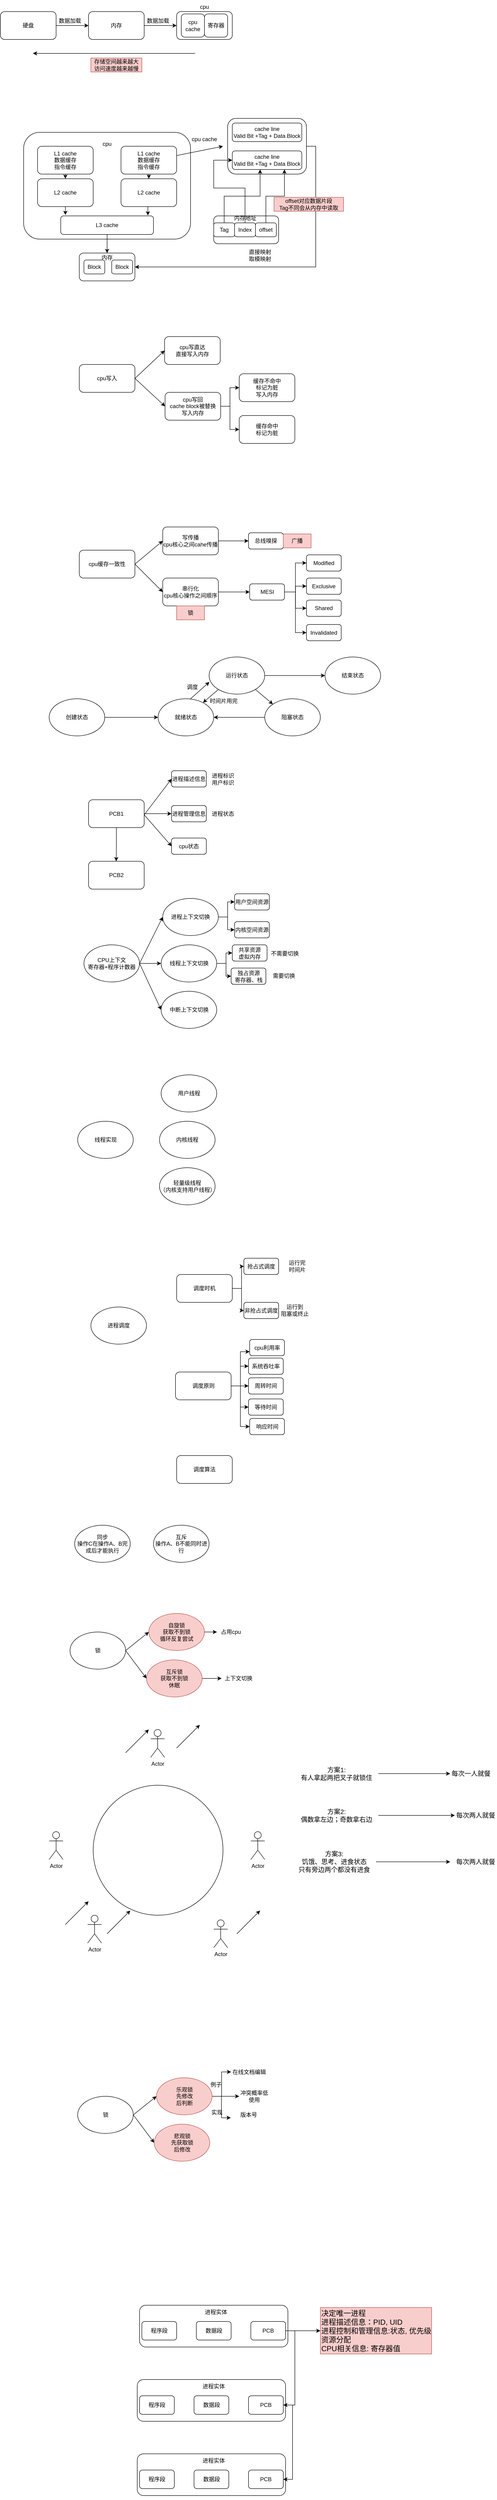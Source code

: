 <mxfile version="24.0.2" type="github">
  <diagram name="第 1 页" id="6GhYlpOtdUbrr685tgYN">
    <mxGraphModel dx="1026" dy="567" grid="1" gridSize="10" guides="1" tooltips="1" connect="1" arrows="1" fold="1" page="1" pageScale="1" pageWidth="827" pageHeight="1169" math="0" shadow="0">
      <root>
        <mxCell id="0" />
        <mxCell id="1" parent="0" />
        <mxCell id="o6KGrHuKZrv0jcu_rj-v-7" style="edgeStyle=orthogonalEdgeStyle;rounded=0;orthogonalLoop=1;jettySize=auto;html=1;exitX=1;exitY=0.5;exitDx=0;exitDy=0;" parent="1" source="o6KGrHuKZrv0jcu_rj-v-1" target="o6KGrHuKZrv0jcu_rj-v-2" edge="1">
          <mxGeometry relative="1" as="geometry" />
        </mxCell>
        <mxCell id="o6KGrHuKZrv0jcu_rj-v-1" value="硬盘" style="rounded=1;whiteSpace=wrap;html=1;" parent="1" vertex="1">
          <mxGeometry x="60" y="70" width="120" height="60" as="geometry" />
        </mxCell>
        <mxCell id="o6KGrHuKZrv0jcu_rj-v-9" style="edgeStyle=orthogonalEdgeStyle;rounded=0;orthogonalLoop=1;jettySize=auto;html=1;exitX=1;exitY=0.5;exitDx=0;exitDy=0;entryX=0;entryY=0.5;entryDx=0;entryDy=0;" parent="1" source="o6KGrHuKZrv0jcu_rj-v-2" target="o6KGrHuKZrv0jcu_rj-v-3" edge="1">
          <mxGeometry relative="1" as="geometry" />
        </mxCell>
        <mxCell id="o6KGrHuKZrv0jcu_rj-v-2" value="内存" style="rounded=1;whiteSpace=wrap;html=1;" parent="1" vertex="1">
          <mxGeometry x="250" y="70" width="120" height="60" as="geometry" />
        </mxCell>
        <mxCell id="o6KGrHuKZrv0jcu_rj-v-3" value="" style="rounded=1;whiteSpace=wrap;html=1;" parent="1" vertex="1">
          <mxGeometry x="440" y="70" width="120" height="60" as="geometry" />
        </mxCell>
        <mxCell id="o6KGrHuKZrv0jcu_rj-v-4" value="cpu&lt;br&gt;cache" style="rounded=1;whiteSpace=wrap;html=1;" parent="1" vertex="1">
          <mxGeometry x="450" y="75" width="50" height="50" as="geometry" />
        </mxCell>
        <mxCell id="o6KGrHuKZrv0jcu_rj-v-5" value="寄存器" style="rounded=1;whiteSpace=wrap;html=1;" parent="1" vertex="1">
          <mxGeometry x="500" y="75" width="50" height="50" as="geometry" />
        </mxCell>
        <mxCell id="o6KGrHuKZrv0jcu_rj-v-6" value="cpu" style="text;html=1;align=center;verticalAlign=middle;whiteSpace=wrap;rounded=0;" parent="1" vertex="1">
          <mxGeometry x="470" y="45" width="60" height="30" as="geometry" />
        </mxCell>
        <mxCell id="o6KGrHuKZrv0jcu_rj-v-8" value="数据加载" style="text;html=1;align=center;verticalAlign=middle;whiteSpace=wrap;rounded=0;" parent="1" vertex="1">
          <mxGeometry x="180" y="75" width="60" height="30" as="geometry" />
        </mxCell>
        <mxCell id="o6KGrHuKZrv0jcu_rj-v-10" value="数据加载" style="text;html=1;align=center;verticalAlign=middle;whiteSpace=wrap;rounded=0;" parent="1" vertex="1">
          <mxGeometry x="370" y="75" width="60" height="30" as="geometry" />
        </mxCell>
        <mxCell id="o6KGrHuKZrv0jcu_rj-v-13" value="" style="endArrow=classic;html=1;rounded=0;" parent="1" edge="1">
          <mxGeometry width="50" height="50" relative="1" as="geometry">
            <mxPoint x="480" y="160" as="sourcePoint" />
            <mxPoint x="130" y="160" as="targetPoint" />
          </mxGeometry>
        </mxCell>
        <mxCell id="o6KGrHuKZrv0jcu_rj-v-14" value="存储空间越来越大&lt;br&gt;访问速度越来越慢" style="text;html=1;align=center;verticalAlign=middle;whiteSpace=wrap;rounded=0;fillColor=#f8cecc;strokeColor=#b85450;" parent="1" vertex="1">
          <mxGeometry x="255" y="170" width="110" height="30" as="geometry" />
        </mxCell>
        <mxCell id="o6KGrHuKZrv0jcu_rj-v-15" value="" style="rounded=1;whiteSpace=wrap;html=1;" parent="1" vertex="1">
          <mxGeometry x="110" y="330" width="360" height="230" as="geometry" />
        </mxCell>
        <mxCell id="o6KGrHuKZrv0jcu_rj-v-21" style="edgeStyle=orthogonalEdgeStyle;rounded=0;orthogonalLoop=1;jettySize=auto;html=1;exitX=0.5;exitY=1;exitDx=0;exitDy=0;entryX=0.5;entryY=0;entryDx=0;entryDy=0;" parent="1" source="o6KGrHuKZrv0jcu_rj-v-16" target="o6KGrHuKZrv0jcu_rj-v-18" edge="1">
          <mxGeometry relative="1" as="geometry" />
        </mxCell>
        <mxCell id="o6KGrHuKZrv0jcu_rj-v-16" value="L1 cache&lt;br&gt;数据缓存&lt;br&gt;指令缓存" style="rounded=1;whiteSpace=wrap;html=1;" parent="1" vertex="1">
          <mxGeometry x="140" y="360" width="120" height="60" as="geometry" />
        </mxCell>
        <mxCell id="o6KGrHuKZrv0jcu_rj-v-22" style="edgeStyle=orthogonalEdgeStyle;rounded=0;orthogonalLoop=1;jettySize=auto;html=1;exitX=0.5;exitY=1;exitDx=0;exitDy=0;entryX=0.5;entryY=0;entryDx=0;entryDy=0;" parent="1" source="o6KGrHuKZrv0jcu_rj-v-17" target="o6KGrHuKZrv0jcu_rj-v-19" edge="1">
          <mxGeometry relative="1" as="geometry" />
        </mxCell>
        <mxCell id="o6KGrHuKZrv0jcu_rj-v-17" value="L1 cache&lt;br&gt;数据缓存&lt;br&gt;指令缓存" style="rounded=1;whiteSpace=wrap;html=1;" parent="1" vertex="1">
          <mxGeometry x="320" y="360" width="120" height="60" as="geometry" />
        </mxCell>
        <mxCell id="o6KGrHuKZrv0jcu_rj-v-18" value="L2 cache" style="rounded=1;whiteSpace=wrap;html=1;" parent="1" vertex="1">
          <mxGeometry x="140" y="430" width="120" height="60" as="geometry" />
        </mxCell>
        <mxCell id="o6KGrHuKZrv0jcu_rj-v-19" value="L2 cache" style="rounded=1;whiteSpace=wrap;html=1;" parent="1" vertex="1">
          <mxGeometry x="320" y="430" width="120" height="60" as="geometry" />
        </mxCell>
        <mxCell id="o6KGrHuKZrv0jcu_rj-v-32" style="edgeStyle=orthogonalEdgeStyle;rounded=0;orthogonalLoop=1;jettySize=auto;html=1;exitX=0.5;exitY=1;exitDx=0;exitDy=0;" parent="1" source="o6KGrHuKZrv0jcu_rj-v-20" edge="1">
          <mxGeometry relative="1" as="geometry">
            <mxPoint x="290" y="590" as="targetPoint" />
          </mxGeometry>
        </mxCell>
        <mxCell id="o6KGrHuKZrv0jcu_rj-v-20" value="L3 cache" style="rounded=1;whiteSpace=wrap;html=1;" parent="1" vertex="1">
          <mxGeometry x="190" y="510" width="200" height="40" as="geometry" />
        </mxCell>
        <mxCell id="o6KGrHuKZrv0jcu_rj-v-24" style="edgeStyle=orthogonalEdgeStyle;rounded=0;orthogonalLoop=1;jettySize=auto;html=1;exitX=0.5;exitY=1;exitDx=0;exitDy=0;entryX=0.05;entryY=-0.05;entryDx=0;entryDy=0;entryPerimeter=0;" parent="1" source="o6KGrHuKZrv0jcu_rj-v-18" target="o6KGrHuKZrv0jcu_rj-v-20" edge="1">
          <mxGeometry relative="1" as="geometry" />
        </mxCell>
        <mxCell id="o6KGrHuKZrv0jcu_rj-v-31" style="edgeStyle=orthogonalEdgeStyle;rounded=0;orthogonalLoop=1;jettySize=auto;html=1;exitX=0.5;exitY=1;exitDx=0;exitDy=0;entryX=0.94;entryY=-0.025;entryDx=0;entryDy=0;entryPerimeter=0;" parent="1" source="o6KGrHuKZrv0jcu_rj-v-19" target="o6KGrHuKZrv0jcu_rj-v-20" edge="1">
          <mxGeometry relative="1" as="geometry" />
        </mxCell>
        <mxCell id="o6KGrHuKZrv0jcu_rj-v-33" value="" style="rounded=1;whiteSpace=wrap;html=1;" parent="1" vertex="1">
          <mxGeometry x="230" y="590" width="120" height="60" as="geometry" />
        </mxCell>
        <mxCell id="o6KGrHuKZrv0jcu_rj-v-34" value="cpu" style="text;html=1;align=center;verticalAlign=middle;whiteSpace=wrap;rounded=0;" parent="1" vertex="1">
          <mxGeometry x="260" y="340" width="60" height="30" as="geometry" />
        </mxCell>
        <mxCell id="o6KGrHuKZrv0jcu_rj-v-40" style="edgeStyle=orthogonalEdgeStyle;rounded=0;orthogonalLoop=1;jettySize=auto;html=1;exitX=1;exitY=0.5;exitDx=0;exitDy=0;entryX=1;entryY=0.5;entryDx=0;entryDy=0;" parent="1" source="o6KGrHuKZrv0jcu_rj-v-35" target="o6KGrHuKZrv0jcu_rj-v-33" edge="1">
          <mxGeometry relative="1" as="geometry" />
        </mxCell>
        <mxCell id="o6KGrHuKZrv0jcu_rj-v-35" value="" style="rounded=1;whiteSpace=wrap;html=1;" parent="1" vertex="1">
          <mxGeometry x="550" y="300" width="170" height="120" as="geometry" />
        </mxCell>
        <mxCell id="o6KGrHuKZrv0jcu_rj-v-36" value="cache line&lt;br&gt;Valid Bit +Tag + Data Block" style="rounded=1;whiteSpace=wrap;html=1;" parent="1" vertex="1">
          <mxGeometry x="560" y="310" width="150" height="40" as="geometry" />
        </mxCell>
        <mxCell id="o6KGrHuKZrv0jcu_rj-v-38" value="" style="endArrow=classic;html=1;rounded=0;" parent="1" edge="1">
          <mxGeometry width="50" height="50" relative="1" as="geometry">
            <mxPoint x="440" y="380" as="sourcePoint" />
            <mxPoint x="540" y="360" as="targetPoint" />
          </mxGeometry>
        </mxCell>
        <mxCell id="o6KGrHuKZrv0jcu_rj-v-39" value="cpu cache" style="text;html=1;align=center;verticalAlign=middle;whiteSpace=wrap;rounded=0;" parent="1" vertex="1">
          <mxGeometry x="470" y="330" width="60" height="30" as="geometry" />
        </mxCell>
        <mxCell id="o6KGrHuKZrv0jcu_rj-v-41" value="直接映射&lt;br&gt;取模映射" style="text;html=1;align=center;verticalAlign=middle;whiteSpace=wrap;rounded=0;" parent="1" vertex="1">
          <mxGeometry x="590" y="580" width="60" height="30" as="geometry" />
        </mxCell>
        <mxCell id="o6KGrHuKZrv0jcu_rj-v-42" value="Block" style="rounded=1;whiteSpace=wrap;html=1;" parent="1" vertex="1">
          <mxGeometry x="240" y="605" width="45" height="30" as="geometry" />
        </mxCell>
        <mxCell id="o6KGrHuKZrv0jcu_rj-v-43" value="Block" style="rounded=1;whiteSpace=wrap;html=1;" parent="1" vertex="1">
          <mxGeometry x="300" y="605" width="45" height="30" as="geometry" />
        </mxCell>
        <mxCell id="o6KGrHuKZrv0jcu_rj-v-44" value="cache line&lt;br&gt;Valid Bit +Tag + Data Block" style="rounded=1;whiteSpace=wrap;html=1;" parent="1" vertex="1">
          <mxGeometry x="560" y="370" width="150" height="40" as="geometry" />
        </mxCell>
        <mxCell id="o6KGrHuKZrv0jcu_rj-v-45" value="" style="rounded=1;whiteSpace=wrap;html=1;" parent="1" vertex="1">
          <mxGeometry x="520" y="510" width="140" height="60" as="geometry" />
        </mxCell>
        <mxCell id="o6KGrHuKZrv0jcu_rj-v-46" value="Tag" style="rounded=1;whiteSpace=wrap;html=1;" parent="1" vertex="1">
          <mxGeometry x="520" y="525" width="45" height="30" as="geometry" />
        </mxCell>
        <mxCell id="o6KGrHuKZrv0jcu_rj-v-51" style="edgeStyle=orthogonalEdgeStyle;rounded=0;orthogonalLoop=1;jettySize=auto;html=1;exitX=0.5;exitY=0;exitDx=0;exitDy=0;entryX=0;entryY=0.5;entryDx=0;entryDy=0;" parent="1" source="o6KGrHuKZrv0jcu_rj-v-47" target="o6KGrHuKZrv0jcu_rj-v-44" edge="1">
          <mxGeometry relative="1" as="geometry">
            <Array as="points">
              <mxPoint x="588" y="450" />
              <mxPoint x="520" y="450" />
              <mxPoint x="520" y="390" />
            </Array>
          </mxGeometry>
        </mxCell>
        <mxCell id="o6KGrHuKZrv0jcu_rj-v-47" value="Index" style="rounded=1;whiteSpace=wrap;html=1;" parent="1" vertex="1">
          <mxGeometry x="565" y="525" width="45" height="30" as="geometry" />
        </mxCell>
        <mxCell id="o6KGrHuKZrv0jcu_rj-v-52" style="edgeStyle=orthogonalEdgeStyle;rounded=0;orthogonalLoop=1;jettySize=auto;html=1;exitX=0.5;exitY=0;exitDx=0;exitDy=0;entryX=0.75;entryY=1;entryDx=0;entryDy=0;" parent="1" source="o6KGrHuKZrv0jcu_rj-v-48" target="o6KGrHuKZrv0jcu_rj-v-44" edge="1">
          <mxGeometry relative="1" as="geometry" />
        </mxCell>
        <mxCell id="o6KGrHuKZrv0jcu_rj-v-48" value="offset" style="rounded=1;whiteSpace=wrap;html=1;" parent="1" vertex="1">
          <mxGeometry x="610" y="525" width="45" height="30" as="geometry" />
        </mxCell>
        <mxCell id="o6KGrHuKZrv0jcu_rj-v-50" style="edgeStyle=orthogonalEdgeStyle;rounded=0;orthogonalLoop=1;jettySize=auto;html=1;exitX=0.5;exitY=0;exitDx=0;exitDy=0;entryX=0.4;entryY=1;entryDx=0;entryDy=0;entryPerimeter=0;" parent="1" source="o6KGrHuKZrv0jcu_rj-v-46" target="o6KGrHuKZrv0jcu_rj-v-44" edge="1">
          <mxGeometry relative="1" as="geometry" />
        </mxCell>
        <mxCell id="o6KGrHuKZrv0jcu_rj-v-54" value="offset对应数据片段&lt;br&gt;Tag不同会从内存中读取" style="text;html=1;align=center;verticalAlign=middle;whiteSpace=wrap;rounded=0;fillColor=#f8cecc;strokeColor=#b85450;" parent="1" vertex="1">
          <mxGeometry x="650" y="470" width="150" height="30" as="geometry" />
        </mxCell>
        <mxCell id="o6KGrHuKZrv0jcu_rj-v-55" value="内存" style="text;html=1;align=center;verticalAlign=middle;whiteSpace=wrap;rounded=0;" parent="1" vertex="1">
          <mxGeometry x="260" y="585" width="60" height="30" as="geometry" />
        </mxCell>
        <mxCell id="o6KGrHuKZrv0jcu_rj-v-56" value="内存地址" style="text;html=1;align=center;verticalAlign=middle;whiteSpace=wrap;rounded=0;" parent="1" vertex="1">
          <mxGeometry x="557.5" y="500" width="60" height="30" as="geometry" />
        </mxCell>
        <mxCell id="o6KGrHuKZrv0jcu_rj-v-58" value="cpu写入" style="rounded=1;whiteSpace=wrap;html=1;" parent="1" vertex="1">
          <mxGeometry x="230" y="830" width="120" height="60" as="geometry" />
        </mxCell>
        <mxCell id="o6KGrHuKZrv0jcu_rj-v-59" value="cpu写直达&lt;br&gt;直接写入内存" style="rounded=1;whiteSpace=wrap;html=1;" parent="1" vertex="1">
          <mxGeometry x="414" y="770" width="120" height="60" as="geometry" />
        </mxCell>
        <mxCell id="o6KGrHuKZrv0jcu_rj-v-66" style="edgeStyle=orthogonalEdgeStyle;rounded=0;orthogonalLoop=1;jettySize=auto;html=1;exitX=1;exitY=0.5;exitDx=0;exitDy=0;entryX=0;entryY=0.5;entryDx=0;entryDy=0;" parent="1" source="o6KGrHuKZrv0jcu_rj-v-60" target="o6KGrHuKZrv0jcu_rj-v-61" edge="1">
          <mxGeometry relative="1" as="geometry" />
        </mxCell>
        <mxCell id="o6KGrHuKZrv0jcu_rj-v-67" style="edgeStyle=orthogonalEdgeStyle;rounded=0;orthogonalLoop=1;jettySize=auto;html=1;exitX=1;exitY=0.5;exitDx=0;exitDy=0;entryX=0;entryY=0.5;entryDx=0;entryDy=0;" parent="1" source="o6KGrHuKZrv0jcu_rj-v-60" target="o6KGrHuKZrv0jcu_rj-v-62" edge="1">
          <mxGeometry relative="1" as="geometry" />
        </mxCell>
        <mxCell id="o6KGrHuKZrv0jcu_rj-v-60" value="cpu写回&lt;br&gt;cache block被替换&lt;br&gt;写入内存" style="rounded=1;whiteSpace=wrap;html=1;" parent="1" vertex="1">
          <mxGeometry x="415" y="890" width="120" height="60" as="geometry" />
        </mxCell>
        <mxCell id="o6KGrHuKZrv0jcu_rj-v-61" value="缓存不命中&lt;br&gt;标记为脏&lt;br&gt;写入内存" style="rounded=1;whiteSpace=wrap;html=1;" parent="1" vertex="1">
          <mxGeometry x="575" y="850" width="120" height="60" as="geometry" />
        </mxCell>
        <mxCell id="o6KGrHuKZrv0jcu_rj-v-62" value="缓存命中&lt;br&gt;标记为脏" style="rounded=1;whiteSpace=wrap;html=1;" parent="1" vertex="1">
          <mxGeometry x="575" y="940" width="120" height="60" as="geometry" />
        </mxCell>
        <mxCell id="o6KGrHuKZrv0jcu_rj-v-64" value="" style="endArrow=classic;html=1;rounded=0;entryX=0;entryY=0.5;entryDx=0;entryDy=0;" parent="1" target="o6KGrHuKZrv0jcu_rj-v-59" edge="1">
          <mxGeometry width="50" height="50" relative="1" as="geometry">
            <mxPoint x="350" y="860" as="sourcePoint" />
            <mxPoint x="400" y="810" as="targetPoint" />
          </mxGeometry>
        </mxCell>
        <mxCell id="o6KGrHuKZrv0jcu_rj-v-65" value="" style="endArrow=classic;html=1;rounded=0;entryX=0;entryY=0.5;entryDx=0;entryDy=0;" parent="1" target="o6KGrHuKZrv0jcu_rj-v-60" edge="1">
          <mxGeometry width="50" height="50" relative="1" as="geometry">
            <mxPoint x="350" y="860" as="sourcePoint" />
            <mxPoint x="400" y="810" as="targetPoint" />
          </mxGeometry>
        </mxCell>
        <mxCell id="o6KGrHuKZrv0jcu_rj-v-68" value="cpu缓存一致性" style="rounded=1;whiteSpace=wrap;html=1;" parent="1" vertex="1">
          <mxGeometry x="230" y="1230" width="120" height="60" as="geometry" />
        </mxCell>
        <mxCell id="o6KGrHuKZrv0jcu_rj-v-75" style="edgeStyle=orthogonalEdgeStyle;rounded=0;orthogonalLoop=1;jettySize=auto;html=1;exitX=1;exitY=0.5;exitDx=0;exitDy=0;entryX=0;entryY=0.5;entryDx=0;entryDy=0;" parent="1" source="o6KGrHuKZrv0jcu_rj-v-69" target="o6KGrHuKZrv0jcu_rj-v-74" edge="1">
          <mxGeometry relative="1" as="geometry" />
        </mxCell>
        <mxCell id="o6KGrHuKZrv0jcu_rj-v-69" value="写传播&lt;br&gt;cpu核心之间cahe传播" style="rounded=1;whiteSpace=wrap;html=1;" parent="1" vertex="1">
          <mxGeometry x="410" y="1180" width="120" height="60" as="geometry" />
        </mxCell>
        <mxCell id="o6KGrHuKZrv0jcu_rj-v-82" style="edgeStyle=orthogonalEdgeStyle;rounded=0;orthogonalLoop=1;jettySize=auto;html=1;exitX=1;exitY=0.5;exitDx=0;exitDy=0;" parent="1" source="o6KGrHuKZrv0jcu_rj-v-70" target="o6KGrHuKZrv0jcu_rj-v-77" edge="1">
          <mxGeometry relative="1" as="geometry" />
        </mxCell>
        <mxCell id="o6KGrHuKZrv0jcu_rj-v-70" value="串行化&lt;br&gt;cpu核心操作之间顺序" style="rounded=1;whiteSpace=wrap;html=1;" parent="1" vertex="1">
          <mxGeometry x="410" y="1290" width="120" height="60" as="geometry" />
        </mxCell>
        <mxCell id="o6KGrHuKZrv0jcu_rj-v-71" value="锁" style="text;html=1;align=center;verticalAlign=middle;whiteSpace=wrap;rounded=0;fillColor=#f8cecc;strokeColor=#b85450;" parent="1" vertex="1">
          <mxGeometry x="440" y="1350" width="60" height="30" as="geometry" />
        </mxCell>
        <mxCell id="o6KGrHuKZrv0jcu_rj-v-72" value="" style="endArrow=classic;html=1;rounded=0;entryX=0;entryY=0.5;entryDx=0;entryDy=0;" parent="1" target="o6KGrHuKZrv0jcu_rj-v-69" edge="1">
          <mxGeometry width="50" height="50" relative="1" as="geometry">
            <mxPoint x="350" y="1260" as="sourcePoint" />
            <mxPoint x="400" y="1210" as="targetPoint" />
          </mxGeometry>
        </mxCell>
        <mxCell id="o6KGrHuKZrv0jcu_rj-v-73" value="" style="endArrow=classic;html=1;rounded=0;entryX=0;entryY=0.5;entryDx=0;entryDy=0;" parent="1" target="o6KGrHuKZrv0jcu_rj-v-70" edge="1">
          <mxGeometry width="50" height="50" relative="1" as="geometry">
            <mxPoint x="350" y="1260" as="sourcePoint" />
            <mxPoint x="400" y="1210" as="targetPoint" />
          </mxGeometry>
        </mxCell>
        <mxCell id="o6KGrHuKZrv0jcu_rj-v-74" value="总线嗅探" style="rounded=1;whiteSpace=wrap;html=1;" parent="1" vertex="1">
          <mxGeometry x="595" y="1192.5" width="75" height="35" as="geometry" />
        </mxCell>
        <mxCell id="o6KGrHuKZrv0jcu_rj-v-76" value="广播" style="text;html=1;align=center;verticalAlign=middle;whiteSpace=wrap;rounded=0;fillColor=#f8cecc;strokeColor=#b85450;" parent="1" vertex="1">
          <mxGeometry x="670" y="1195" width="60" height="30" as="geometry" />
        </mxCell>
        <mxCell id="o6KGrHuKZrv0jcu_rj-v-84" style="edgeStyle=orthogonalEdgeStyle;rounded=0;orthogonalLoop=1;jettySize=auto;html=1;exitX=1;exitY=0.5;exitDx=0;exitDy=0;entryX=0;entryY=0.5;entryDx=0;entryDy=0;" parent="1" source="o6KGrHuKZrv0jcu_rj-v-77" target="o6KGrHuKZrv0jcu_rj-v-78" edge="1">
          <mxGeometry relative="1" as="geometry" />
        </mxCell>
        <mxCell id="o6KGrHuKZrv0jcu_rj-v-85" style="edgeStyle=orthogonalEdgeStyle;rounded=0;orthogonalLoop=1;jettySize=auto;html=1;exitX=1;exitY=0.5;exitDx=0;exitDy=0;entryX=0;entryY=0.5;entryDx=0;entryDy=0;" parent="1" source="o6KGrHuKZrv0jcu_rj-v-77" target="o6KGrHuKZrv0jcu_rj-v-79" edge="1">
          <mxGeometry relative="1" as="geometry" />
        </mxCell>
        <mxCell id="o6KGrHuKZrv0jcu_rj-v-86" style="edgeStyle=orthogonalEdgeStyle;rounded=0;orthogonalLoop=1;jettySize=auto;html=1;exitX=1;exitY=0.5;exitDx=0;exitDy=0;entryX=0;entryY=0.5;entryDx=0;entryDy=0;" parent="1" source="o6KGrHuKZrv0jcu_rj-v-77" target="o6KGrHuKZrv0jcu_rj-v-80" edge="1">
          <mxGeometry relative="1" as="geometry" />
        </mxCell>
        <mxCell id="o6KGrHuKZrv0jcu_rj-v-87" style="edgeStyle=orthogonalEdgeStyle;rounded=0;orthogonalLoop=1;jettySize=auto;html=1;exitX=1;exitY=0.5;exitDx=0;exitDy=0;entryX=0;entryY=0.5;entryDx=0;entryDy=0;" parent="1" source="o6KGrHuKZrv0jcu_rj-v-77" target="o6KGrHuKZrv0jcu_rj-v-81" edge="1">
          <mxGeometry relative="1" as="geometry" />
        </mxCell>
        <mxCell id="o6KGrHuKZrv0jcu_rj-v-77" value="MESI" style="rounded=1;whiteSpace=wrap;html=1;" parent="1" vertex="1">
          <mxGeometry x="597.5" y="1302.5" width="75" height="35" as="geometry" />
        </mxCell>
        <mxCell id="o6KGrHuKZrv0jcu_rj-v-78" value="Modified" style="rounded=1;whiteSpace=wrap;html=1;" parent="1" vertex="1">
          <mxGeometry x="720" y="1240" width="75" height="35" as="geometry" />
        </mxCell>
        <mxCell id="o6KGrHuKZrv0jcu_rj-v-79" value="Exclusive" style="rounded=1;whiteSpace=wrap;html=1;" parent="1" vertex="1">
          <mxGeometry x="720" y="1290" width="75" height="35" as="geometry" />
        </mxCell>
        <mxCell id="o6KGrHuKZrv0jcu_rj-v-80" value="Shared" style="rounded=1;whiteSpace=wrap;html=1;" parent="1" vertex="1">
          <mxGeometry x="720" y="1337.5" width="75" height="35" as="geometry" />
        </mxCell>
        <mxCell id="o6KGrHuKZrv0jcu_rj-v-81" value="Invalidated" style="rounded=1;whiteSpace=wrap;html=1;" parent="1" vertex="1">
          <mxGeometry x="720" y="1390" width="75" height="35" as="geometry" />
        </mxCell>
        <mxCell id="jWXF_K_YXhLRbaKMQJTX-6" style="edgeStyle=orthogonalEdgeStyle;rounded=0;orthogonalLoop=1;jettySize=auto;html=1;exitX=1;exitY=0.5;exitDx=0;exitDy=0;entryX=0;entryY=0.5;entryDx=0;entryDy=0;" parent="1" source="jWXF_K_YXhLRbaKMQJTX-1" target="jWXF_K_YXhLRbaKMQJTX-2" edge="1">
          <mxGeometry relative="1" as="geometry" />
        </mxCell>
        <mxCell id="jWXF_K_YXhLRbaKMQJTX-1" value="创建状态" style="ellipse;whiteSpace=wrap;html=1;" parent="1" vertex="1">
          <mxGeometry x="165" y="1550" width="120" height="80" as="geometry" />
        </mxCell>
        <mxCell id="jWXF_K_YXhLRbaKMQJTX-2" value="就绪状态" style="ellipse;whiteSpace=wrap;html=1;" parent="1" vertex="1">
          <mxGeometry x="400" y="1550" width="120" height="80" as="geometry" />
        </mxCell>
        <mxCell id="jWXF_K_YXhLRbaKMQJTX-14" style="edgeStyle=orthogonalEdgeStyle;rounded=0;orthogonalLoop=1;jettySize=auto;html=1;exitX=1;exitY=0.5;exitDx=0;exitDy=0;" parent="1" source="jWXF_K_YXhLRbaKMQJTX-3" target="jWXF_K_YXhLRbaKMQJTX-5" edge="1">
          <mxGeometry relative="1" as="geometry" />
        </mxCell>
        <mxCell id="jWXF_K_YXhLRbaKMQJTX-3" value="运行状态" style="ellipse;whiteSpace=wrap;html=1;" parent="1" vertex="1">
          <mxGeometry x="510" y="1460" width="120" height="80" as="geometry" />
        </mxCell>
        <mxCell id="jWXF_K_YXhLRbaKMQJTX-4" value="阻塞状态" style="ellipse;whiteSpace=wrap;html=1;" parent="1" vertex="1">
          <mxGeometry x="630" y="1550" width="120" height="80" as="geometry" />
        </mxCell>
        <mxCell id="jWXF_K_YXhLRbaKMQJTX-5" value="结束状态" style="ellipse;whiteSpace=wrap;html=1;" parent="1" vertex="1">
          <mxGeometry x="760" y="1460" width="120" height="80" as="geometry" />
        </mxCell>
        <mxCell id="jWXF_K_YXhLRbaKMQJTX-7" value="" style="endArrow=classic;html=1;rounded=0;entryX=0.005;entryY=0.674;entryDx=0;entryDy=0;entryPerimeter=0;" parent="1" target="jWXF_K_YXhLRbaKMQJTX-3" edge="1">
          <mxGeometry width="50" height="50" relative="1" as="geometry">
            <mxPoint x="470" y="1550" as="sourcePoint" />
            <mxPoint x="520" y="1500" as="targetPoint" />
          </mxGeometry>
        </mxCell>
        <mxCell id="jWXF_K_YXhLRbaKMQJTX-8" value="" style="endArrow=classic;html=1;rounded=0;" parent="1" target="jWXF_K_YXhLRbaKMQJTX-2" edge="1">
          <mxGeometry width="50" height="50" relative="1" as="geometry">
            <mxPoint x="530" y="1530" as="sourcePoint" />
            <mxPoint x="580" y="1480" as="targetPoint" />
          </mxGeometry>
        </mxCell>
        <mxCell id="jWXF_K_YXhLRbaKMQJTX-9" value="调度" style="text;html=1;align=center;verticalAlign=middle;whiteSpace=wrap;rounded=0;" parent="1" vertex="1">
          <mxGeometry x="444" y="1510" width="60" height="30" as="geometry" />
        </mxCell>
        <mxCell id="jWXF_K_YXhLRbaKMQJTX-10" value="时间片用完" style="text;html=1;align=center;verticalAlign=middle;whiteSpace=wrap;rounded=0;" parent="1" vertex="1">
          <mxGeometry x="504" y="1540" width="75" height="30" as="geometry" />
        </mxCell>
        <mxCell id="jWXF_K_YXhLRbaKMQJTX-11" value="" style="endArrow=classic;html=1;rounded=0;entryX=0;entryY=0;entryDx=0;entryDy=0;" parent="1" target="jWXF_K_YXhLRbaKMQJTX-4" edge="1">
          <mxGeometry width="50" height="50" relative="1" as="geometry">
            <mxPoint x="610" y="1530" as="sourcePoint" />
            <mxPoint x="660" y="1480" as="targetPoint" />
          </mxGeometry>
        </mxCell>
        <mxCell id="jWXF_K_YXhLRbaKMQJTX-12" value="" style="endArrow=classic;html=1;rounded=0;entryX=1;entryY=0.5;entryDx=0;entryDy=0;" parent="1" target="jWXF_K_YXhLRbaKMQJTX-2" edge="1">
          <mxGeometry width="50" height="50" relative="1" as="geometry">
            <mxPoint x="630" y="1590" as="sourcePoint" />
            <mxPoint x="680" y="1540" as="targetPoint" />
          </mxGeometry>
        </mxCell>
        <mxCell id="jWXF_K_YXhLRbaKMQJTX-22" style="edgeStyle=orthogonalEdgeStyle;rounded=0;orthogonalLoop=1;jettySize=auto;html=1;exitX=1;exitY=0.5;exitDx=0;exitDy=0;entryX=0;entryY=0.5;entryDx=0;entryDy=0;" parent="1" source="jWXF_K_YXhLRbaKMQJTX-15" target="jWXF_K_YXhLRbaKMQJTX-17" edge="1">
          <mxGeometry relative="1" as="geometry" />
        </mxCell>
        <mxCell id="jWXF_K_YXhLRbaKMQJTX-24" style="edgeStyle=orthogonalEdgeStyle;rounded=0;orthogonalLoop=1;jettySize=auto;html=1;exitX=0.5;exitY=1;exitDx=0;exitDy=0;" parent="1" source="jWXF_K_YXhLRbaKMQJTX-15" edge="1">
          <mxGeometry relative="1" as="geometry">
            <mxPoint x="309.727" y="1900" as="targetPoint" />
          </mxGeometry>
        </mxCell>
        <mxCell id="jWXF_K_YXhLRbaKMQJTX-15" value="PCB1" style="rounded=1;whiteSpace=wrap;html=1;" parent="1" vertex="1">
          <mxGeometry x="250" y="1767.5" width="120" height="60" as="geometry" />
        </mxCell>
        <mxCell id="jWXF_K_YXhLRbaKMQJTX-16" value="进程描述信息" style="rounded=1;whiteSpace=wrap;html=1;" parent="1" vertex="1">
          <mxGeometry x="429" y="1705" width="75" height="35" as="geometry" />
        </mxCell>
        <mxCell id="jWXF_K_YXhLRbaKMQJTX-17" value="进程管理信息" style="rounded=1;whiteSpace=wrap;html=1;" parent="1" vertex="1">
          <mxGeometry x="429" y="1780" width="75" height="35" as="geometry" />
        </mxCell>
        <mxCell id="jWXF_K_YXhLRbaKMQJTX-18" value="进程标识&lt;br&gt;用户标识" style="text;html=1;align=center;verticalAlign=middle;whiteSpace=wrap;rounded=0;" parent="1" vertex="1">
          <mxGeometry x="510" y="1707.5" width="60" height="30" as="geometry" />
        </mxCell>
        <mxCell id="jWXF_K_YXhLRbaKMQJTX-19" value="进程状态" style="text;html=1;align=center;verticalAlign=middle;whiteSpace=wrap;rounded=0;" parent="1" vertex="1">
          <mxGeometry x="510" y="1782.5" width="60" height="30" as="geometry" />
        </mxCell>
        <mxCell id="jWXF_K_YXhLRbaKMQJTX-20" value="cpu状态" style="rounded=1;whiteSpace=wrap;html=1;" parent="1" vertex="1">
          <mxGeometry x="429" y="1850" width="75" height="35" as="geometry" />
        </mxCell>
        <mxCell id="jWXF_K_YXhLRbaKMQJTX-21" value="" style="endArrow=classic;html=1;rounded=0;entryX=0;entryY=0.5;entryDx=0;entryDy=0;" parent="1" target="jWXF_K_YXhLRbaKMQJTX-16" edge="1">
          <mxGeometry width="50" height="50" relative="1" as="geometry">
            <mxPoint x="370" y="1800" as="sourcePoint" />
            <mxPoint x="420" y="1750" as="targetPoint" />
          </mxGeometry>
        </mxCell>
        <mxCell id="jWXF_K_YXhLRbaKMQJTX-23" value="" style="endArrow=classic;html=1;rounded=0;entryX=0;entryY=0.5;entryDx=0;entryDy=0;" parent="1" target="jWXF_K_YXhLRbaKMQJTX-20" edge="1">
          <mxGeometry width="50" height="50" relative="1" as="geometry">
            <mxPoint x="370" y="1800" as="sourcePoint" />
            <mxPoint x="420" y="1750" as="targetPoint" />
          </mxGeometry>
        </mxCell>
        <mxCell id="jWXF_K_YXhLRbaKMQJTX-25" value="PCB2" style="rounded=1;whiteSpace=wrap;html=1;" parent="1" vertex="1">
          <mxGeometry x="250" y="1900" width="120" height="60" as="geometry" />
        </mxCell>
        <mxCell id="jWXF_K_YXhLRbaKMQJTX-26" value="CPU上下文&lt;br&gt;寄存器+程序计数器" style="ellipse;whiteSpace=wrap;html=1;" parent="1" vertex="1">
          <mxGeometry x="240" y="2080" width="120" height="80" as="geometry" />
        </mxCell>
        <mxCell id="jWXF_K_YXhLRbaKMQJTX-35" style="edgeStyle=orthogonalEdgeStyle;rounded=0;orthogonalLoop=1;jettySize=auto;html=1;exitX=1;exitY=0.5;exitDx=0;exitDy=0;entryX=0;entryY=0.5;entryDx=0;entryDy=0;" parent="1" source="jWXF_K_YXhLRbaKMQJTX-27" target="jWXF_K_YXhLRbaKMQJTX-30" edge="1">
          <mxGeometry relative="1" as="geometry" />
        </mxCell>
        <mxCell id="jWXF_K_YXhLRbaKMQJTX-36" style="edgeStyle=orthogonalEdgeStyle;rounded=0;orthogonalLoop=1;jettySize=auto;html=1;exitX=1;exitY=0.5;exitDx=0;exitDy=0;entryX=0;entryY=0.5;entryDx=0;entryDy=0;" parent="1" source="jWXF_K_YXhLRbaKMQJTX-27" target="jWXF_K_YXhLRbaKMQJTX-31" edge="1">
          <mxGeometry relative="1" as="geometry" />
        </mxCell>
        <mxCell id="jWXF_K_YXhLRbaKMQJTX-27" value="进程上下文切换" style="ellipse;whiteSpace=wrap;html=1;" parent="1" vertex="1">
          <mxGeometry x="410" y="1980" width="120" height="80" as="geometry" />
        </mxCell>
        <mxCell id="jWXF_K_YXhLRbaKMQJTX-41" style="edgeStyle=orthogonalEdgeStyle;rounded=0;orthogonalLoop=1;jettySize=auto;html=1;exitX=1;exitY=0.5;exitDx=0;exitDy=0;entryX=0;entryY=0.5;entryDx=0;entryDy=0;" parent="1" source="jWXF_K_YXhLRbaKMQJTX-28" target="jWXF_K_YXhLRbaKMQJTX-37" edge="1">
          <mxGeometry relative="1" as="geometry" />
        </mxCell>
        <mxCell id="jWXF_K_YXhLRbaKMQJTX-42" style="edgeStyle=orthogonalEdgeStyle;rounded=0;orthogonalLoop=1;jettySize=auto;html=1;exitX=1;exitY=0.5;exitDx=0;exitDy=0;entryX=0;entryY=0.5;entryDx=0;entryDy=0;" parent="1" source="jWXF_K_YXhLRbaKMQJTX-28" target="jWXF_K_YXhLRbaKMQJTX-38" edge="1">
          <mxGeometry relative="1" as="geometry" />
        </mxCell>
        <mxCell id="jWXF_K_YXhLRbaKMQJTX-28" value="线程上下文切换" style="ellipse;whiteSpace=wrap;html=1;" parent="1" vertex="1">
          <mxGeometry x="406.5" y="2080" width="120" height="80" as="geometry" />
        </mxCell>
        <mxCell id="jWXF_K_YXhLRbaKMQJTX-29" value="中断上下文切换" style="ellipse;whiteSpace=wrap;html=1;" parent="1" vertex="1">
          <mxGeometry x="406.5" y="2180" width="120" height="80" as="geometry" />
        </mxCell>
        <mxCell id="jWXF_K_YXhLRbaKMQJTX-30" value="用户空间资源" style="rounded=1;whiteSpace=wrap;html=1;" parent="1" vertex="1">
          <mxGeometry x="565" y="1970" width="75" height="35" as="geometry" />
        </mxCell>
        <mxCell id="jWXF_K_YXhLRbaKMQJTX-31" value="内核空间资源" style="rounded=1;whiteSpace=wrap;html=1;" parent="1" vertex="1">
          <mxGeometry x="565" y="2030" width="75" height="35" as="geometry" />
        </mxCell>
        <mxCell id="jWXF_K_YXhLRbaKMQJTX-32" value="" style="endArrow=classic;html=1;rounded=0;entryX=0;entryY=0.5;entryDx=0;entryDy=0;" parent="1" target="jWXF_K_YXhLRbaKMQJTX-27" edge="1">
          <mxGeometry width="50" height="50" relative="1" as="geometry">
            <mxPoint x="360" y="2120" as="sourcePoint" />
            <mxPoint x="410" y="2070" as="targetPoint" />
          </mxGeometry>
        </mxCell>
        <mxCell id="jWXF_K_YXhLRbaKMQJTX-33" value="" style="endArrow=classic;html=1;rounded=0;entryX=0;entryY=0.5;entryDx=0;entryDy=0;" parent="1" target="jWXF_K_YXhLRbaKMQJTX-28" edge="1">
          <mxGeometry width="50" height="50" relative="1" as="geometry">
            <mxPoint x="360" y="2120" as="sourcePoint" />
            <mxPoint x="410" y="2070" as="targetPoint" />
          </mxGeometry>
        </mxCell>
        <mxCell id="jWXF_K_YXhLRbaKMQJTX-34" value="" style="endArrow=classic;html=1;rounded=0;entryX=0;entryY=0.5;entryDx=0;entryDy=0;" parent="1" target="jWXF_K_YXhLRbaKMQJTX-29" edge="1">
          <mxGeometry width="50" height="50" relative="1" as="geometry">
            <mxPoint x="360" y="2120" as="sourcePoint" />
            <mxPoint x="410" y="2070" as="targetPoint" />
          </mxGeometry>
        </mxCell>
        <mxCell id="jWXF_K_YXhLRbaKMQJTX-37" value="共享资源&lt;br&gt;虚拟内存" style="rounded=1;whiteSpace=wrap;html=1;" parent="1" vertex="1">
          <mxGeometry x="560" y="2080" width="75" height="35" as="geometry" />
        </mxCell>
        <mxCell id="jWXF_K_YXhLRbaKMQJTX-38" value="独占资源&lt;br&gt;寄存器、栈" style="rounded=1;whiteSpace=wrap;html=1;" parent="1" vertex="1">
          <mxGeometry x="557.5" y="2130" width="75" height="35" as="geometry" />
        </mxCell>
        <mxCell id="jWXF_K_YXhLRbaKMQJTX-39" value="不需要切换" style="text;html=1;align=center;verticalAlign=middle;whiteSpace=wrap;rounded=0;" parent="1" vertex="1">
          <mxGeometry x="635" y="2082" width="77" height="33" as="geometry" />
        </mxCell>
        <mxCell id="jWXF_K_YXhLRbaKMQJTX-40" value="需要切换" style="text;html=1;align=center;verticalAlign=middle;whiteSpace=wrap;rounded=0;" parent="1" vertex="1">
          <mxGeometry x="632.5" y="2130" width="77" height="33" as="geometry" />
        </mxCell>
        <mxCell id="jWXF_K_YXhLRbaKMQJTX-43" value="线程实现" style="ellipse;whiteSpace=wrap;html=1;" parent="1" vertex="1">
          <mxGeometry x="226.5" y="2460" width="120" height="80" as="geometry" />
        </mxCell>
        <mxCell id="jWXF_K_YXhLRbaKMQJTX-44" value="用户线程" style="ellipse;whiteSpace=wrap;html=1;" parent="1" vertex="1">
          <mxGeometry x="406.5" y="2360" width="120" height="80" as="geometry" />
        </mxCell>
        <mxCell id="jWXF_K_YXhLRbaKMQJTX-45" value="内核线程" style="ellipse;whiteSpace=wrap;html=1;" parent="1" vertex="1">
          <mxGeometry x="403" y="2460" width="120" height="80" as="geometry" />
        </mxCell>
        <mxCell id="jWXF_K_YXhLRbaKMQJTX-46" value="轻量级线程&lt;br&gt;（内核支持用户线程）" style="ellipse;whiteSpace=wrap;html=1;" parent="1" vertex="1">
          <mxGeometry x="403" y="2560" width="120" height="80" as="geometry" />
        </mxCell>
        <mxCell id="jWXF_K_YXhLRbaKMQJTX-48" value="进程调度" style="ellipse;whiteSpace=wrap;html=1;" parent="1" vertex="1">
          <mxGeometry x="255" y="2860" width="120" height="80" as="geometry" />
        </mxCell>
        <mxCell id="jWXF_K_YXhLRbaKMQJTX-56" value="" style="group" parent="1" vertex="1" connectable="0">
          <mxGeometry x="440" y="2755" width="295" height="130" as="geometry" />
        </mxCell>
        <mxCell id="jWXF_K_YXhLRbaKMQJTX-49" value="调度时机" style="rounded=1;whiteSpace=wrap;html=1;" parent="jWXF_K_YXhLRbaKMQJTX-56" vertex="1">
          <mxGeometry y="35" width="120" height="60" as="geometry" />
        </mxCell>
        <mxCell id="jWXF_K_YXhLRbaKMQJTX-50" value="抢占式调度" style="rounded=1;whiteSpace=wrap;html=1;" parent="jWXF_K_YXhLRbaKMQJTX-56" vertex="1">
          <mxGeometry x="145" width="75" height="35" as="geometry" />
        </mxCell>
        <mxCell id="jWXF_K_YXhLRbaKMQJTX-54" style="edgeStyle=orthogonalEdgeStyle;rounded=0;orthogonalLoop=1;jettySize=auto;html=1;exitX=1;exitY=0.5;exitDx=0;exitDy=0;entryX=0;entryY=0.5;entryDx=0;entryDy=0;" parent="jWXF_K_YXhLRbaKMQJTX-56" source="jWXF_K_YXhLRbaKMQJTX-49" target="jWXF_K_YXhLRbaKMQJTX-50" edge="1">
          <mxGeometry relative="1" as="geometry" />
        </mxCell>
        <mxCell id="jWXF_K_YXhLRbaKMQJTX-51" value="非抢占式调度" style="rounded=1;whiteSpace=wrap;html=1;" parent="jWXF_K_YXhLRbaKMQJTX-56" vertex="1">
          <mxGeometry x="145" y="95" width="75" height="35" as="geometry" />
        </mxCell>
        <mxCell id="jWXF_K_YXhLRbaKMQJTX-55" style="edgeStyle=orthogonalEdgeStyle;rounded=0;orthogonalLoop=1;jettySize=auto;html=1;exitX=1;exitY=0.5;exitDx=0;exitDy=0;entryX=0;entryY=0.5;entryDx=0;entryDy=0;" parent="jWXF_K_YXhLRbaKMQJTX-56" source="jWXF_K_YXhLRbaKMQJTX-49" target="jWXF_K_YXhLRbaKMQJTX-51" edge="1">
          <mxGeometry relative="1" as="geometry" />
        </mxCell>
        <mxCell id="jWXF_K_YXhLRbaKMQJTX-52" value="运行到&lt;br&gt;阻塞或终止" style="text;html=1;align=center;verticalAlign=middle;whiteSpace=wrap;rounded=0;" parent="jWXF_K_YXhLRbaKMQJTX-56" vertex="1">
          <mxGeometry x="220" y="95" width="70" height="33" as="geometry" />
        </mxCell>
        <mxCell id="jWXF_K_YXhLRbaKMQJTX-53" value="运行完&lt;br&gt;时间片" style="text;html=1;align=center;verticalAlign=middle;whiteSpace=wrap;rounded=0;" parent="jWXF_K_YXhLRbaKMQJTX-56" vertex="1">
          <mxGeometry x="225" width="70" height="33" as="geometry" />
        </mxCell>
        <mxCell id="jWXF_K_YXhLRbaKMQJTX-68" style="edgeStyle=orthogonalEdgeStyle;rounded=0;orthogonalLoop=1;jettySize=auto;html=1;exitX=1;exitY=0.5;exitDx=0;exitDy=0;entryX=0;entryY=0.75;entryDx=0;entryDy=0;" parent="1" source="jWXF_K_YXhLRbaKMQJTX-58" target="jWXF_K_YXhLRbaKMQJTX-59" edge="1">
          <mxGeometry relative="1" as="geometry" />
        </mxCell>
        <mxCell id="jWXF_K_YXhLRbaKMQJTX-69" style="edgeStyle=orthogonalEdgeStyle;rounded=0;orthogonalLoop=1;jettySize=auto;html=1;exitX=1;exitY=0.5;exitDx=0;exitDy=0;entryX=0;entryY=0.5;entryDx=0;entryDy=0;" parent="1" source="jWXF_K_YXhLRbaKMQJTX-58" target="jWXF_K_YXhLRbaKMQJTX-61" edge="1">
          <mxGeometry relative="1" as="geometry" />
        </mxCell>
        <mxCell id="jWXF_K_YXhLRbaKMQJTX-70" style="edgeStyle=orthogonalEdgeStyle;rounded=0;orthogonalLoop=1;jettySize=auto;html=1;exitX=1;exitY=0.5;exitDx=0;exitDy=0;entryX=0;entryY=0.5;entryDx=0;entryDy=0;" parent="1" source="jWXF_K_YXhLRbaKMQJTX-58" target="jWXF_K_YXhLRbaKMQJTX-65" edge="1">
          <mxGeometry relative="1" as="geometry" />
        </mxCell>
        <mxCell id="jWXF_K_YXhLRbaKMQJTX-71" style="edgeStyle=orthogonalEdgeStyle;rounded=0;orthogonalLoop=1;jettySize=auto;html=1;exitX=1;exitY=0.5;exitDx=0;exitDy=0;entryX=0;entryY=0.5;entryDx=0;entryDy=0;" parent="1" source="jWXF_K_YXhLRbaKMQJTX-58" target="jWXF_K_YXhLRbaKMQJTX-66" edge="1">
          <mxGeometry relative="1" as="geometry" />
        </mxCell>
        <mxCell id="jWXF_K_YXhLRbaKMQJTX-72" style="edgeStyle=orthogonalEdgeStyle;rounded=0;orthogonalLoop=1;jettySize=auto;html=1;exitX=1;exitY=0.5;exitDx=0;exitDy=0;entryX=0;entryY=0.5;entryDx=0;entryDy=0;" parent="1" source="jWXF_K_YXhLRbaKMQJTX-58" target="jWXF_K_YXhLRbaKMQJTX-67" edge="1">
          <mxGeometry relative="1" as="geometry" />
        </mxCell>
        <mxCell id="jWXF_K_YXhLRbaKMQJTX-58" value="调度原则" style="rounded=1;whiteSpace=wrap;html=1;" parent="1" vertex="1">
          <mxGeometry x="437.5" y="3000" width="120" height="60" as="geometry" />
        </mxCell>
        <mxCell id="jWXF_K_YXhLRbaKMQJTX-59" value="cpu利用率" style="rounded=1;whiteSpace=wrap;html=1;" parent="1" vertex="1">
          <mxGeometry x="597.5" y="2930" width="75" height="35" as="geometry" />
        </mxCell>
        <mxCell id="jWXF_K_YXhLRbaKMQJTX-61" value="系统吞吐率" style="rounded=1;whiteSpace=wrap;html=1;" parent="1" vertex="1">
          <mxGeometry x="595" y="2970" width="75" height="35" as="geometry" />
        </mxCell>
        <mxCell id="jWXF_K_YXhLRbaKMQJTX-65" value="周转时间" style="rounded=1;whiteSpace=wrap;html=1;" parent="1" vertex="1">
          <mxGeometry x="595" y="3012.5" width="75" height="35" as="geometry" />
        </mxCell>
        <mxCell id="jWXF_K_YXhLRbaKMQJTX-66" value="等待时间" style="rounded=1;whiteSpace=wrap;html=1;" parent="1" vertex="1">
          <mxGeometry x="595" y="3058" width="75" height="35" as="geometry" />
        </mxCell>
        <mxCell id="jWXF_K_YXhLRbaKMQJTX-67" value="响应时间" style="rounded=1;whiteSpace=wrap;html=1;" parent="1" vertex="1">
          <mxGeometry x="597.5" y="3100" width="75" height="35" as="geometry" />
        </mxCell>
        <mxCell id="jWXF_K_YXhLRbaKMQJTX-73" value="调度算法" style="rounded=1;whiteSpace=wrap;html=1;" parent="1" vertex="1">
          <mxGeometry x="440" y="3180" width="120" height="60" as="geometry" />
        </mxCell>
        <mxCell id="I8DVq4P7RFEFKbCpEyjW-1" value="同步&lt;br&gt;&lt;div data-docx-has-block-data=&quot;false&quot; data-page-id=&quot;EbRadeEusorGabxMWKccroqQn8d&quot;&gt;&lt;div class=&quot;old-record-id-X85JdPvQNolNAZxBSqwc48mFnyg&quot;&gt;操作C在操作A、B完成后才能执行&lt;/div&gt;&lt;/div&gt;" style="ellipse;whiteSpace=wrap;html=1;" parent="1" vertex="1">
          <mxGeometry x="220" y="3330" width="120" height="80" as="geometry" />
        </mxCell>
        <mxCell id="I8DVq4P7RFEFKbCpEyjW-2" value="互斥&lt;br&gt;&lt;div data-docx-has-block-data=&quot;false&quot; data-page-id=&quot;EbRadeEusorGabxMWKccroqQn8d&quot;&gt;&lt;div class=&quot;old-record-id-YA3Md5HX9oD0PrxZ4mUcSoFFn0c&quot;&gt;操作A、B不能同时进行&lt;/div&gt;&lt;/div&gt;" style="ellipse;whiteSpace=wrap;html=1;" parent="1" vertex="1">
          <mxGeometry x="390" y="3330" width="120" height="80" as="geometry" />
        </mxCell>
        <mxCell id="I8DVq4P7RFEFKbCpEyjW-3" value="锁" style="ellipse;whiteSpace=wrap;html=1;" parent="1" vertex="1">
          <mxGeometry x="210" y="3560" width="120" height="80" as="geometry" />
        </mxCell>
        <mxCell id="I8DVq4P7RFEFKbCpEyjW-8" style="edgeStyle=orthogonalEdgeStyle;rounded=0;orthogonalLoop=1;jettySize=auto;html=1;exitX=1;exitY=0.5;exitDx=0;exitDy=0;" parent="1" source="I8DVq4P7RFEFKbCpEyjW-4" target="I8DVq4P7RFEFKbCpEyjW-6" edge="1">
          <mxGeometry relative="1" as="geometry" />
        </mxCell>
        <mxCell id="I8DVq4P7RFEFKbCpEyjW-4" value="自旋锁&lt;br&gt;获取不到锁&lt;br&gt;循环反复尝试" style="ellipse;whiteSpace=wrap;html=1;fillColor=#f8cecc;strokeColor=#b85450;" parent="1" vertex="1">
          <mxGeometry x="380" y="3520" width="120" height="80" as="geometry" />
        </mxCell>
        <mxCell id="I8DVq4P7RFEFKbCpEyjW-13" style="edgeStyle=orthogonalEdgeStyle;rounded=0;orthogonalLoop=1;jettySize=auto;html=1;exitX=1;exitY=0.5;exitDx=0;exitDy=0;entryX=0;entryY=0.5;entryDx=0;entryDy=0;" parent="1" source="I8DVq4P7RFEFKbCpEyjW-5" target="I8DVq4P7RFEFKbCpEyjW-7" edge="1">
          <mxGeometry relative="1" as="geometry" />
        </mxCell>
        <mxCell id="I8DVq4P7RFEFKbCpEyjW-5" value="互斥锁&lt;br&gt;获取不到锁&lt;br&gt;休眠" style="ellipse;whiteSpace=wrap;html=1;fillColor=#f8cecc;strokeColor=#b85450;" parent="1" vertex="1">
          <mxGeometry x="375" y="3620" width="120" height="80" as="geometry" />
        </mxCell>
        <mxCell id="I8DVq4P7RFEFKbCpEyjW-6" value="占用cpu" style="text;html=1;align=center;verticalAlign=middle;whiteSpace=wrap;rounded=0;" parent="1" vertex="1">
          <mxGeometry x="527" y="3545" width="60" height="30" as="geometry" />
        </mxCell>
        <mxCell id="I8DVq4P7RFEFKbCpEyjW-7" value="上下文切换" style="text;html=1;align=center;verticalAlign=middle;whiteSpace=wrap;rounded=0;" parent="1" vertex="1">
          <mxGeometry x="537" y="3647.5" width="73" height="25" as="geometry" />
        </mxCell>
        <mxCell id="I8DVq4P7RFEFKbCpEyjW-10" value="" style="endArrow=classic;html=1;rounded=0;entryX=0;entryY=0.5;entryDx=0;entryDy=0;" parent="1" target="I8DVq4P7RFEFKbCpEyjW-4" edge="1">
          <mxGeometry width="50" height="50" relative="1" as="geometry">
            <mxPoint x="330" y="3600" as="sourcePoint" />
            <mxPoint x="380" y="3550" as="targetPoint" />
          </mxGeometry>
        </mxCell>
        <mxCell id="I8DVq4P7RFEFKbCpEyjW-11" value="" style="endArrow=classic;html=1;rounded=0;entryX=0;entryY=0.5;entryDx=0;entryDy=0;" parent="1" target="I8DVq4P7RFEFKbCpEyjW-5" edge="1">
          <mxGeometry width="50" height="50" relative="1" as="geometry">
            <mxPoint x="330" y="3600" as="sourcePoint" />
            <mxPoint x="380" y="3550" as="targetPoint" />
          </mxGeometry>
        </mxCell>
        <mxCell id="I8DVq4P7RFEFKbCpEyjW-14" value="" style="ellipse;whiteSpace=wrap;html=1;aspect=fixed;" parent="1" vertex="1">
          <mxGeometry x="260" y="3890" width="280" height="280" as="geometry" />
        </mxCell>
        <mxCell id="I8DVq4P7RFEFKbCpEyjW-15" value="Actor" style="shape=umlActor;verticalLabelPosition=bottom;verticalAlign=top;html=1;outlineConnect=0;" parent="1" vertex="1">
          <mxGeometry x="165" y="3990" width="30" height="60" as="geometry" />
        </mxCell>
        <mxCell id="I8DVq4P7RFEFKbCpEyjW-16" value="Actor" style="shape=umlActor;verticalLabelPosition=bottom;verticalAlign=top;html=1;outlineConnect=0;" parent="1" vertex="1">
          <mxGeometry x="384" y="3770" width="30" height="60" as="geometry" />
        </mxCell>
        <mxCell id="I8DVq4P7RFEFKbCpEyjW-19" value="Actor" style="shape=umlActor;verticalLabelPosition=bottom;verticalAlign=top;html=1;outlineConnect=0;" parent="1" vertex="1">
          <mxGeometry x="600" y="3990" width="30" height="60" as="geometry" />
        </mxCell>
        <mxCell id="I8DVq4P7RFEFKbCpEyjW-20" value="Actor" style="shape=umlActor;verticalLabelPosition=bottom;verticalAlign=top;html=1;outlineConnect=0;" parent="1" vertex="1">
          <mxGeometry x="248" y="4170" width="30" height="60" as="geometry" />
        </mxCell>
        <mxCell id="I8DVq4P7RFEFKbCpEyjW-21" value="Actor" style="shape=umlActor;verticalLabelPosition=bottom;verticalAlign=top;html=1;outlineConnect=0;" parent="1" vertex="1">
          <mxGeometry x="520" y="4180" width="30" height="60" as="geometry" />
        </mxCell>
        <mxCell id="I8DVq4P7RFEFKbCpEyjW-24" style="edgeStyle=orthogonalEdgeStyle;rounded=0;orthogonalLoop=1;jettySize=auto;html=1;exitX=1;exitY=0.5;exitDx=0;exitDy=0;entryX=0;entryY=0.5;entryDx=0;entryDy=0;" parent="1" source="I8DVq4P7RFEFKbCpEyjW-22" target="I8DVq4P7RFEFKbCpEyjW-23" edge="1">
          <mxGeometry relative="1" as="geometry" />
        </mxCell>
        <mxCell id="I8DVq4P7RFEFKbCpEyjW-22" value="方案1:&lt;br style=&quot;font-size: 14px;&quot;&gt;有人拿起两把叉子就锁住" style="text;html=1;align=center;verticalAlign=middle;whiteSpace=wrap;rounded=0;fontSize=14;" parent="1" vertex="1">
          <mxGeometry x="695" y="3850" width="180" height="30" as="geometry" />
        </mxCell>
        <mxCell id="I8DVq4P7RFEFKbCpEyjW-23" value="每次一人就餐" style="text;html=1;align=center;verticalAlign=middle;whiteSpace=wrap;rounded=0;fontSize=14;" parent="1" vertex="1">
          <mxGeometry x="1030" y="3850" width="90" height="30" as="geometry" />
        </mxCell>
        <mxCell id="I8DVq4P7RFEFKbCpEyjW-33" style="edgeStyle=orthogonalEdgeStyle;rounded=0;orthogonalLoop=1;jettySize=auto;html=1;exitX=1;exitY=0.5;exitDx=0;exitDy=0;" parent="1" source="I8DVq4P7RFEFKbCpEyjW-25" target="I8DVq4P7RFEFKbCpEyjW-32" edge="1">
          <mxGeometry relative="1" as="geometry" />
        </mxCell>
        <mxCell id="I8DVq4P7RFEFKbCpEyjW-25" value="方案2:&lt;br style=&quot;font-size: 14px;&quot;&gt;偶数拿左边；奇数拿右边" style="text;html=1;align=center;verticalAlign=middle;whiteSpace=wrap;rounded=0;fontSize=14;" parent="1" vertex="1">
          <mxGeometry x="695" y="3940" width="180" height="30" as="geometry" />
        </mxCell>
        <mxCell id="I8DVq4P7RFEFKbCpEyjW-26" value="" style="endArrow=classic;html=1;rounded=0;" parent="1" edge="1">
          <mxGeometry width="50" height="50" relative="1" as="geometry">
            <mxPoint x="440" y="3810" as="sourcePoint" />
            <mxPoint x="490" y="3760" as="targetPoint" />
          </mxGeometry>
        </mxCell>
        <mxCell id="I8DVq4P7RFEFKbCpEyjW-27" value="" style="endArrow=classic;html=1;rounded=0;" parent="1" edge="1">
          <mxGeometry width="50" height="50" relative="1" as="geometry">
            <mxPoint x="330" y="3820" as="sourcePoint" />
            <mxPoint x="380" y="3770" as="targetPoint" />
          </mxGeometry>
        </mxCell>
        <mxCell id="I8DVq4P7RFEFKbCpEyjW-28" value="" style="endArrow=classic;html=1;rounded=0;" parent="1" edge="1">
          <mxGeometry width="50" height="50" relative="1" as="geometry">
            <mxPoint x="570" y="4210" as="sourcePoint" />
            <mxPoint x="620" y="4160" as="targetPoint" />
          </mxGeometry>
        </mxCell>
        <mxCell id="I8DVq4P7RFEFKbCpEyjW-29" value="" style="endArrow=classic;html=1;rounded=0;" parent="1" edge="1">
          <mxGeometry width="50" height="50" relative="1" as="geometry">
            <mxPoint x="200" y="4190" as="sourcePoint" />
            <mxPoint x="250" y="4140" as="targetPoint" />
          </mxGeometry>
        </mxCell>
        <mxCell id="I8DVq4P7RFEFKbCpEyjW-30" value="" style="endArrow=classic;html=1;rounded=0;" parent="1" edge="1">
          <mxGeometry width="50" height="50" relative="1" as="geometry">
            <mxPoint x="290" y="4210" as="sourcePoint" />
            <mxPoint x="340" y="4160" as="targetPoint" />
          </mxGeometry>
        </mxCell>
        <mxCell id="I8DVq4P7RFEFKbCpEyjW-32" value="每次两人就餐" style="text;html=1;align=center;verticalAlign=middle;whiteSpace=wrap;rounded=0;fontSize=14;" parent="1" vertex="1">
          <mxGeometry x="1040" y="3940" width="90" height="30" as="geometry" />
        </mxCell>
        <mxCell id="I8DVq4P7RFEFKbCpEyjW-35" style="edgeStyle=orthogonalEdgeStyle;rounded=0;orthogonalLoop=1;jettySize=auto;html=1;exitX=1;exitY=0.5;exitDx=0;exitDy=0;" parent="1" source="I8DVq4P7RFEFKbCpEyjW-34" edge="1">
          <mxGeometry relative="1" as="geometry">
            <mxPoint x="1030" y="4055" as="targetPoint" />
          </mxGeometry>
        </mxCell>
        <mxCell id="I8DVq4P7RFEFKbCpEyjW-34" value="方案3:&lt;br style=&quot;font-size: 14px;&quot;&gt;饥饿、思考、进食状态&lt;br&gt;只有旁边两个都没有进食" style="text;html=1;align=center;verticalAlign=middle;whiteSpace=wrap;rounded=0;fontSize=14;" parent="1" vertex="1">
          <mxGeometry x="690" y="4030" width="180" height="50" as="geometry" />
        </mxCell>
        <mxCell id="I8DVq4P7RFEFKbCpEyjW-36" value="每次两人就餐" style="text;html=1;align=center;verticalAlign=middle;whiteSpace=wrap;rounded=0;fontSize=14;" parent="1" vertex="1">
          <mxGeometry x="1040" y="4040" width="90" height="30" as="geometry" />
        </mxCell>
        <mxCell id="0w9eAKLVpOO-r-htbsZB-1" value="锁" style="ellipse;whiteSpace=wrap;html=1;" parent="1" vertex="1">
          <mxGeometry x="226.5" y="4560" width="120" height="80" as="geometry" />
        </mxCell>
        <mxCell id="0w9eAKLVpOO-r-htbsZB-2" style="edgeStyle=orthogonalEdgeStyle;rounded=0;orthogonalLoop=1;jettySize=auto;html=1;exitX=1;exitY=0.5;exitDx=0;exitDy=0;" parent="1" source="0w9eAKLVpOO-r-htbsZB-3" target="0w9eAKLVpOO-r-htbsZB-6" edge="1">
          <mxGeometry relative="1" as="geometry" />
        </mxCell>
        <mxCell id="0w9eAKLVpOO-r-htbsZB-12" style="edgeStyle=orthogonalEdgeStyle;rounded=0;orthogonalLoop=1;jettySize=auto;html=1;exitX=1;exitY=0.5;exitDx=0;exitDy=0;entryX=0;entryY=0.75;entryDx=0;entryDy=0;" parent="1" source="0w9eAKLVpOO-r-htbsZB-3" target="0w9eAKLVpOO-r-htbsZB-11" edge="1">
          <mxGeometry relative="1" as="geometry" />
        </mxCell>
        <mxCell id="0w9eAKLVpOO-r-htbsZB-15" style="edgeStyle=orthogonalEdgeStyle;rounded=0;orthogonalLoop=1;jettySize=auto;html=1;exitX=1;exitY=0.5;exitDx=0;exitDy=0;entryX=0;entryY=0.5;entryDx=0;entryDy=0;" parent="1" source="0w9eAKLVpOO-r-htbsZB-3" target="0w9eAKLVpOO-r-htbsZB-14" edge="1">
          <mxGeometry relative="1" as="geometry" />
        </mxCell>
        <mxCell id="0w9eAKLVpOO-r-htbsZB-3" value="乐观锁&lt;br&gt;先修改&lt;br&gt;后判断" style="ellipse;whiteSpace=wrap;html=1;fillColor=#f8cecc;strokeColor=#b85450;" parent="1" vertex="1">
          <mxGeometry x="396.5" y="4520" width="120" height="80" as="geometry" />
        </mxCell>
        <mxCell id="0w9eAKLVpOO-r-htbsZB-5" value="悲观锁&lt;br&gt;先获取锁&lt;br&gt;后修改" style="ellipse;whiteSpace=wrap;html=1;fillColor=#f8cecc;strokeColor=#b85450;" parent="1" vertex="1">
          <mxGeometry x="391.5" y="4620" width="120" height="80" as="geometry" />
        </mxCell>
        <mxCell id="0w9eAKLVpOO-r-htbsZB-6" value="在线文档编辑" style="text;html=1;align=center;verticalAlign=middle;whiteSpace=wrap;rounded=0;" parent="1" vertex="1">
          <mxGeometry x="557.5" y="4495" width="76.5" height="25" as="geometry" />
        </mxCell>
        <mxCell id="0w9eAKLVpOO-r-htbsZB-8" value="" style="endArrow=classic;html=1;rounded=0;entryX=0;entryY=0.5;entryDx=0;entryDy=0;" parent="1" target="0w9eAKLVpOO-r-htbsZB-3" edge="1">
          <mxGeometry width="50" height="50" relative="1" as="geometry">
            <mxPoint x="346.5" y="4600" as="sourcePoint" />
            <mxPoint x="396.5" y="4550" as="targetPoint" />
          </mxGeometry>
        </mxCell>
        <mxCell id="0w9eAKLVpOO-r-htbsZB-9" value="" style="endArrow=classic;html=1;rounded=0;entryX=0;entryY=0.5;entryDx=0;entryDy=0;" parent="1" target="0w9eAKLVpOO-r-htbsZB-5" edge="1">
          <mxGeometry width="50" height="50" relative="1" as="geometry">
            <mxPoint x="346.5" y="4600" as="sourcePoint" />
            <mxPoint x="396.5" y="4550" as="targetPoint" />
          </mxGeometry>
        </mxCell>
        <mxCell id="0w9eAKLVpOO-r-htbsZB-10" value="例子" style="text;html=1;align=center;verticalAlign=middle;whiteSpace=wrap;rounded=0;" parent="1" vertex="1">
          <mxGeometry x="495" y="4520" width="60" height="30" as="geometry" />
        </mxCell>
        <mxCell id="0w9eAKLVpOO-r-htbsZB-11" value="版本号" style="text;html=1;align=center;verticalAlign=middle;whiteSpace=wrap;rounded=0;" parent="1" vertex="1">
          <mxGeometry x="556.75" y="4587.5" width="76.5" height="25" as="geometry" />
        </mxCell>
        <mxCell id="0w9eAKLVpOO-r-htbsZB-13" value="实现" style="text;html=1;align=center;verticalAlign=middle;whiteSpace=wrap;rounded=0;" parent="1" vertex="1">
          <mxGeometry x="496.75" y="4580" width="60" height="30" as="geometry" />
        </mxCell>
        <mxCell id="0w9eAKLVpOO-r-htbsZB-14" value="冲突概率低使用" style="text;html=1;align=center;verticalAlign=middle;whiteSpace=wrap;rounded=0;" parent="1" vertex="1">
          <mxGeometry x="575" y="4547.5" width="65" height="25" as="geometry" />
        </mxCell>
        <mxCell id="zmO6DIjKMpRMidISSM9M-1" value="" style="rounded=1;whiteSpace=wrap;html=1;" vertex="1" parent="1">
          <mxGeometry x="360" y="5010" width="320" height="90" as="geometry" />
        </mxCell>
        <mxCell id="zmO6DIjKMpRMidISSM9M-2" value="程序段" style="rounded=1;whiteSpace=wrap;html=1;" vertex="1" parent="1">
          <mxGeometry x="365" y="5045" width="75" height="40" as="geometry" />
        </mxCell>
        <mxCell id="zmO6DIjKMpRMidISSM9M-3" value="数据段" style="rounded=1;whiteSpace=wrap;html=1;" vertex="1" parent="1">
          <mxGeometry x="482.5" y="5045" width="75" height="40" as="geometry" />
        </mxCell>
        <mxCell id="zmO6DIjKMpRMidISSM9M-6" style="edgeStyle=orthogonalEdgeStyle;rounded=0;orthogonalLoop=1;jettySize=auto;html=1;exitX=1;exitY=0.5;exitDx=0;exitDy=0;" edge="1" parent="1" source="zmO6DIjKMpRMidISSM9M-4">
          <mxGeometry relative="1" as="geometry">
            <mxPoint x="750" y="5065" as="targetPoint" />
          </mxGeometry>
        </mxCell>
        <mxCell id="zmO6DIjKMpRMidISSM9M-4" value="PCB" style="rounded=1;whiteSpace=wrap;html=1;" vertex="1" parent="1">
          <mxGeometry x="600" y="5045" width="75" height="40" as="geometry" />
        </mxCell>
        <mxCell id="zmO6DIjKMpRMidISSM9M-5" value="进程实体" style="text;html=1;align=center;verticalAlign=middle;whiteSpace=wrap;rounded=0;" vertex="1" parent="1">
          <mxGeometry x="495" y="5010" width="60" height="30" as="geometry" />
        </mxCell>
        <mxCell id="zmO6DIjKMpRMidISSM9M-7" value="&lt;font style=&quot;font-size: 16px;&quot;&gt;决定唯一进程&lt;/font&gt;&lt;div style=&quot;font-size: 16px;&quot;&gt;&lt;font style=&quot;font-size: 16px;&quot;&gt;进程描述信息：PID, UID&lt;/font&gt;&lt;/div&gt;&lt;div style=&quot;font-size: 16px;&quot;&gt;&lt;font style=&quot;font-size: 16px;&quot;&gt;进程控制和管理信息:状态, 优先级&lt;/font&gt;&lt;/div&gt;&lt;div style=&quot;font-size: 16px;&quot;&gt;&lt;font style=&quot;font-size: 16px;&quot;&gt;资源分配&lt;/font&gt;&lt;/div&gt;&lt;div style=&quot;font-size: 16px;&quot;&gt;&lt;font style=&quot;font-size: 16px;&quot;&gt;CPU相关信息: 寄存器值&lt;/font&gt;&lt;/div&gt;" style="text;html=1;align=left;verticalAlign=middle;whiteSpace=wrap;rounded=0;fillColor=#f8cecc;strokeColor=#b85450;" vertex="1" parent="1">
          <mxGeometry x="750" y="5015" width="240" height="100" as="geometry" />
        </mxCell>
        <mxCell id="zmO6DIjKMpRMidISSM9M-8" style="edgeStyle=orthogonalEdgeStyle;rounded=0;orthogonalLoop=1;jettySize=auto;html=1;exitX=0.5;exitY=1;exitDx=0;exitDy=0;" edge="1" parent="1" source="zmO6DIjKMpRMidISSM9M-1" target="zmO6DIjKMpRMidISSM9M-1">
          <mxGeometry relative="1" as="geometry" />
        </mxCell>
        <mxCell id="zmO6DIjKMpRMidISSM9M-9" style="edgeStyle=orthogonalEdgeStyle;rounded=0;orthogonalLoop=1;jettySize=auto;html=1;exitX=0.5;exitY=1;exitDx=0;exitDy=0;" edge="1" parent="1" source="zmO6DIjKMpRMidISSM9M-1" target="zmO6DIjKMpRMidISSM9M-1">
          <mxGeometry relative="1" as="geometry" />
        </mxCell>
        <mxCell id="zmO6DIjKMpRMidISSM9M-10" value="" style="rounded=1;whiteSpace=wrap;html=1;" vertex="1" parent="1">
          <mxGeometry x="355" y="5170" width="320" height="90" as="geometry" />
        </mxCell>
        <mxCell id="zmO6DIjKMpRMidISSM9M-11" value="程序段" style="rounded=1;whiteSpace=wrap;html=1;" vertex="1" parent="1">
          <mxGeometry x="360" y="5205" width="75" height="40" as="geometry" />
        </mxCell>
        <mxCell id="zmO6DIjKMpRMidISSM9M-12" value="数据段" style="rounded=1;whiteSpace=wrap;html=1;" vertex="1" parent="1">
          <mxGeometry x="477.5" y="5205" width="75" height="40" as="geometry" />
        </mxCell>
        <mxCell id="zmO6DIjKMpRMidISSM9M-13" value="PCB" style="rounded=1;whiteSpace=wrap;html=1;" vertex="1" parent="1">
          <mxGeometry x="595" y="5205" width="75" height="40" as="geometry" />
        </mxCell>
        <mxCell id="zmO6DIjKMpRMidISSM9M-14" value="进程实体" style="text;html=1;align=center;verticalAlign=middle;whiteSpace=wrap;rounded=0;" vertex="1" parent="1">
          <mxGeometry x="490" y="5170" width="60" height="30" as="geometry" />
        </mxCell>
        <mxCell id="zmO6DIjKMpRMidISSM9M-15" style="edgeStyle=orthogonalEdgeStyle;rounded=0;orthogonalLoop=1;jettySize=auto;html=1;exitX=0.5;exitY=1;exitDx=0;exitDy=0;" edge="1" parent="1" source="zmO6DIjKMpRMidISSM9M-10" target="zmO6DIjKMpRMidISSM9M-10">
          <mxGeometry relative="1" as="geometry" />
        </mxCell>
        <mxCell id="zmO6DIjKMpRMidISSM9M-16" style="edgeStyle=orthogonalEdgeStyle;rounded=0;orthogonalLoop=1;jettySize=auto;html=1;exitX=0.5;exitY=1;exitDx=0;exitDy=0;" edge="1" parent="1" source="zmO6DIjKMpRMidISSM9M-10" target="zmO6DIjKMpRMidISSM9M-10">
          <mxGeometry relative="1" as="geometry" />
        </mxCell>
        <mxCell id="zmO6DIjKMpRMidISSM9M-17" style="edgeStyle=orthogonalEdgeStyle;rounded=0;orthogonalLoop=1;jettySize=auto;html=1;exitX=1;exitY=0.5;exitDx=0;exitDy=0;entryX=1;entryY=0.5;entryDx=0;entryDy=0;" edge="1" parent="1" source="zmO6DIjKMpRMidISSM9M-4" target="zmO6DIjKMpRMidISSM9M-13">
          <mxGeometry relative="1" as="geometry" />
        </mxCell>
        <mxCell id="zmO6DIjKMpRMidISSM9M-18" value="" style="rounded=1;whiteSpace=wrap;html=1;" vertex="1" parent="1">
          <mxGeometry x="355" y="5330" width="320" height="90" as="geometry" />
        </mxCell>
        <mxCell id="zmO6DIjKMpRMidISSM9M-19" value="程序段" style="rounded=1;whiteSpace=wrap;html=1;" vertex="1" parent="1">
          <mxGeometry x="360" y="5365" width="75" height="40" as="geometry" />
        </mxCell>
        <mxCell id="zmO6DIjKMpRMidISSM9M-20" value="数据段" style="rounded=1;whiteSpace=wrap;html=1;" vertex="1" parent="1">
          <mxGeometry x="477.5" y="5365" width="75" height="40" as="geometry" />
        </mxCell>
        <mxCell id="zmO6DIjKMpRMidISSM9M-21" value="PCB" style="rounded=1;whiteSpace=wrap;html=1;" vertex="1" parent="1">
          <mxGeometry x="595" y="5365" width="75" height="40" as="geometry" />
        </mxCell>
        <mxCell id="zmO6DIjKMpRMidISSM9M-22" value="进程实体" style="text;html=1;align=center;verticalAlign=middle;whiteSpace=wrap;rounded=0;" vertex="1" parent="1">
          <mxGeometry x="490" y="5330" width="60" height="30" as="geometry" />
        </mxCell>
        <mxCell id="zmO6DIjKMpRMidISSM9M-23" style="edgeStyle=orthogonalEdgeStyle;rounded=0;orthogonalLoop=1;jettySize=auto;html=1;exitX=0.5;exitY=1;exitDx=0;exitDy=0;" edge="1" parent="1" source="zmO6DIjKMpRMidISSM9M-18" target="zmO6DIjKMpRMidISSM9M-18">
          <mxGeometry relative="1" as="geometry" />
        </mxCell>
        <mxCell id="zmO6DIjKMpRMidISSM9M-24" style="edgeStyle=orthogonalEdgeStyle;rounded=0;orthogonalLoop=1;jettySize=auto;html=1;exitX=0.5;exitY=1;exitDx=0;exitDy=0;" edge="1" parent="1" source="zmO6DIjKMpRMidISSM9M-18" target="zmO6DIjKMpRMidISSM9M-18">
          <mxGeometry relative="1" as="geometry" />
        </mxCell>
        <mxCell id="zmO6DIjKMpRMidISSM9M-25" style="edgeStyle=orthogonalEdgeStyle;rounded=0;orthogonalLoop=1;jettySize=auto;html=1;exitX=1;exitY=0.5;exitDx=0;exitDy=0;entryX=1;entryY=0.5;entryDx=0;entryDy=0;" edge="1" parent="1" source="zmO6DIjKMpRMidISSM9M-13" target="zmO6DIjKMpRMidISSM9M-21">
          <mxGeometry relative="1" as="geometry" />
        </mxCell>
      </root>
    </mxGraphModel>
  </diagram>
</mxfile>
